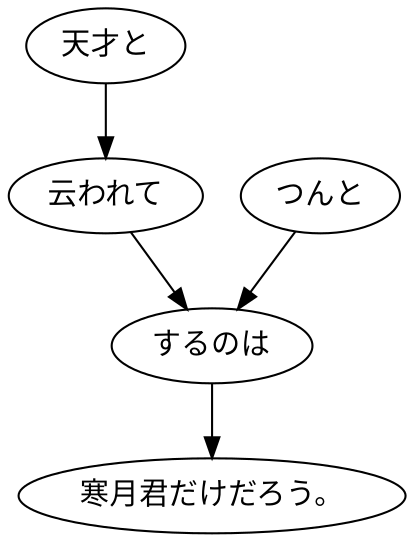 digraph graph7785 {
	node0 [label="天才と"];
	node1 [label="云われて"];
	node2 [label="つんと"];
	node3 [label="するのは"];
	node4 [label="寒月君だけだろう。"];
	node0 -> node1;
	node1 -> node3;
	node2 -> node3;
	node3 -> node4;
}
